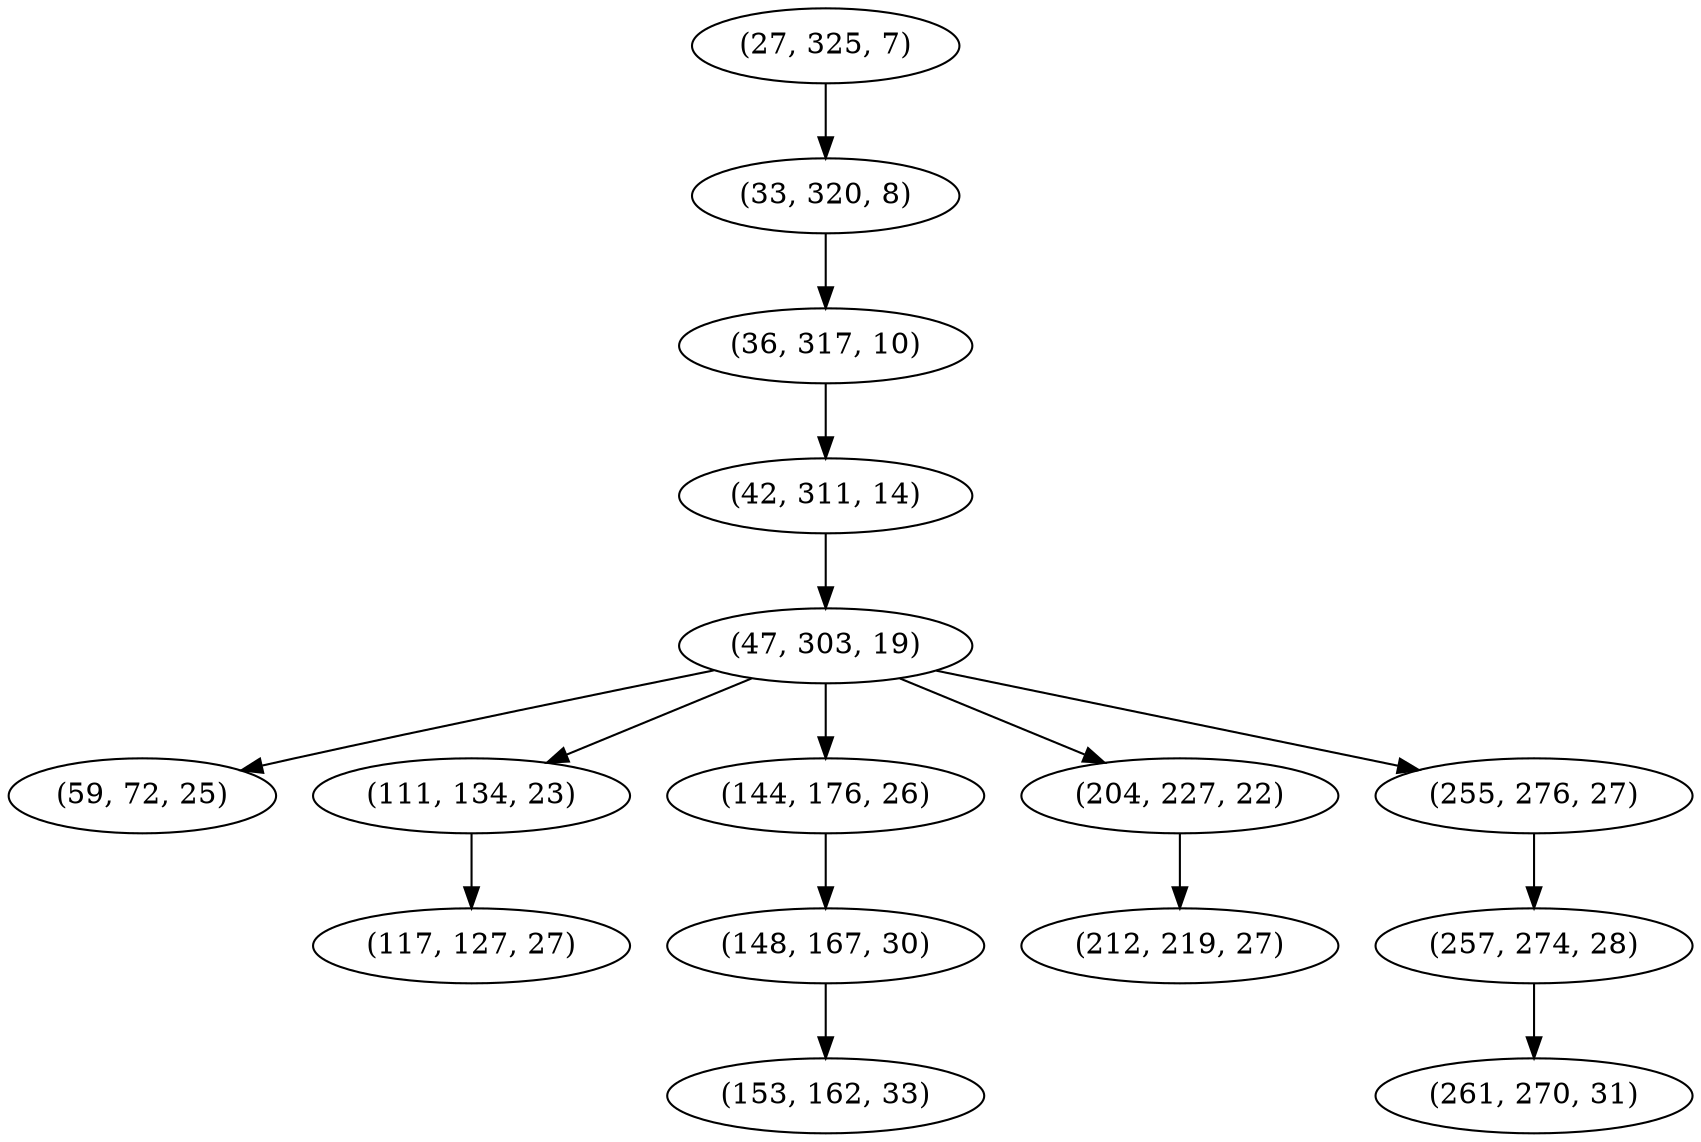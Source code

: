 digraph tree {
    "(27, 325, 7)";
    "(33, 320, 8)";
    "(36, 317, 10)";
    "(42, 311, 14)";
    "(47, 303, 19)";
    "(59, 72, 25)";
    "(111, 134, 23)";
    "(117, 127, 27)";
    "(144, 176, 26)";
    "(148, 167, 30)";
    "(153, 162, 33)";
    "(204, 227, 22)";
    "(212, 219, 27)";
    "(255, 276, 27)";
    "(257, 274, 28)";
    "(261, 270, 31)";
    "(27, 325, 7)" -> "(33, 320, 8)";
    "(33, 320, 8)" -> "(36, 317, 10)";
    "(36, 317, 10)" -> "(42, 311, 14)";
    "(42, 311, 14)" -> "(47, 303, 19)";
    "(47, 303, 19)" -> "(59, 72, 25)";
    "(47, 303, 19)" -> "(111, 134, 23)";
    "(47, 303, 19)" -> "(144, 176, 26)";
    "(47, 303, 19)" -> "(204, 227, 22)";
    "(47, 303, 19)" -> "(255, 276, 27)";
    "(111, 134, 23)" -> "(117, 127, 27)";
    "(144, 176, 26)" -> "(148, 167, 30)";
    "(148, 167, 30)" -> "(153, 162, 33)";
    "(204, 227, 22)" -> "(212, 219, 27)";
    "(255, 276, 27)" -> "(257, 274, 28)";
    "(257, 274, 28)" -> "(261, 270, 31)";
}
